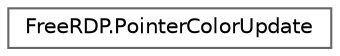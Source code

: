 digraph "Graphical Class Hierarchy"
{
 // LATEX_PDF_SIZE
  bgcolor="transparent";
  edge [fontname=Helvetica,fontsize=10,labelfontname=Helvetica,labelfontsize=10];
  node [fontname=Helvetica,fontsize=10,shape=box,height=0.2,width=0.4];
  rankdir="LR";
  Node0 [id="Node000000",label="FreeRDP.PointerColorUpdate",height=0.2,width=0.4,color="grey40", fillcolor="white", style="filled",URL="$struct_free_r_d_p_1_1_pointer_color_update.html",tooltip=" "];
}
